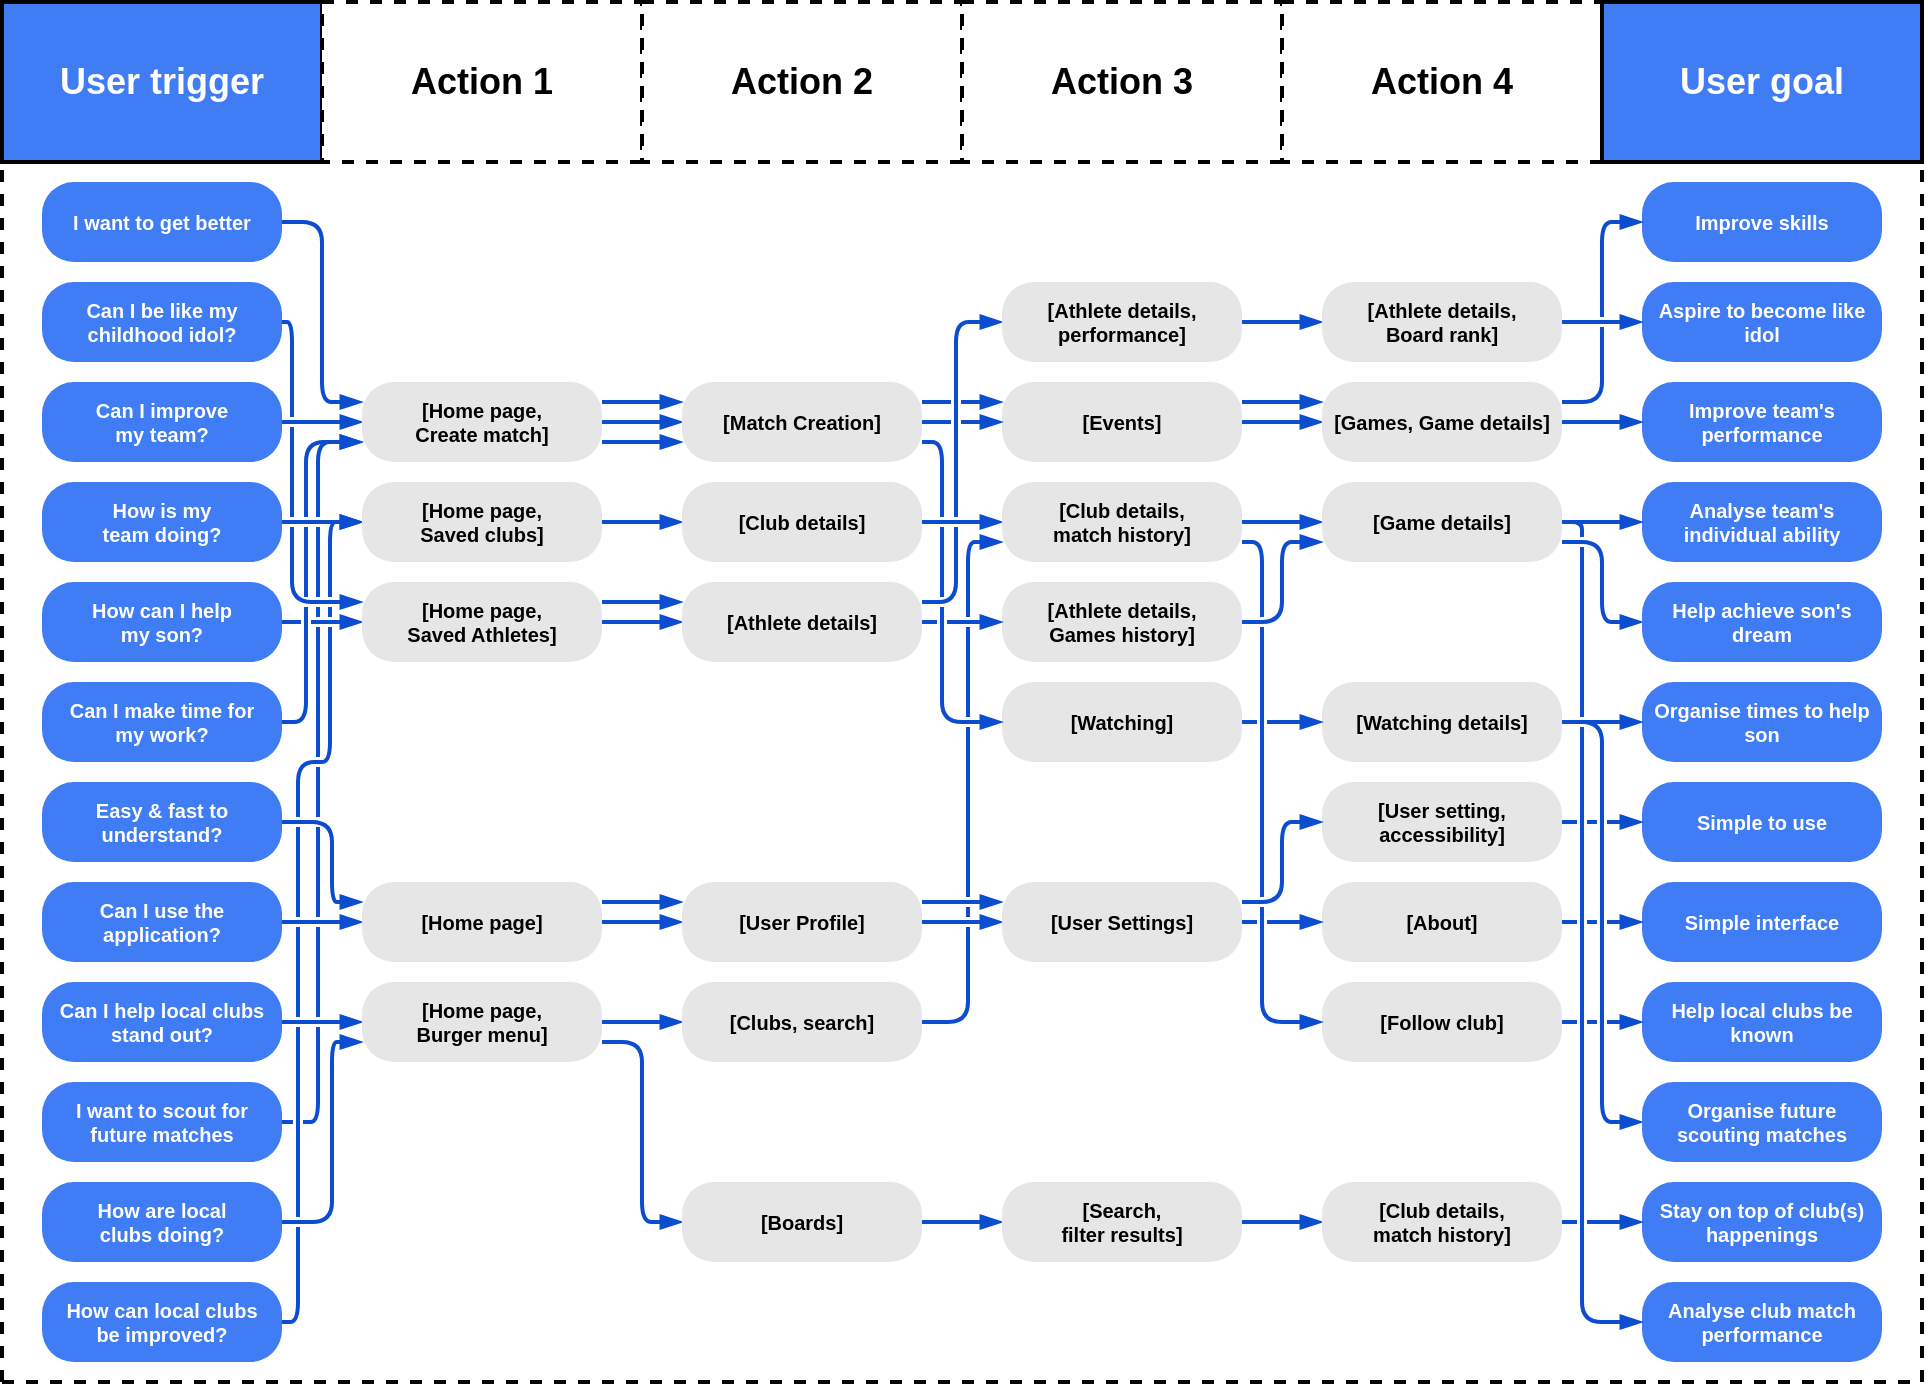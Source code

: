 <mxfile version="13.7.9" type="device"><diagram id="FSWvCceL88t1KjdlH5g7" name="Page-1"><mxGraphModel dx="-145" dy="592" grid="1" gridSize="10" guides="1" tooltips="1" connect="1" arrows="1" fold="1" page="1" pageScale="1" pageWidth="1169" pageHeight="827" background="#ffffff" math="0" shadow="0"><root><mxCell id="0"/><mxCell id="1" parent="0"/><mxCell id="msHpusAW8T_2BceTqzzK-5" style="edgeStyle=orthogonalEdgeStyle;orthogonalLoop=1;jettySize=auto;html=1;exitX=1;exitY=0.5;exitDx=0;exitDy=0;entryX=0;entryY=0.5;entryDx=0;entryDy=0;shadow=0;startFill=0;endArrow=blockThin;endFill=1;targetPerimeterSpacing=0;strokeWidth=2;fontSize=12;fontColor=#461055;jumpStyle=gap;jumpSize=3;strokeColor=#0C4DCF;" parent="1" source="msHpusAW8T_2BceTqzzK-116" target="msHpusAW8T_2BceTqzzK-144" edge="1"><mxGeometry relative="1" as="geometry"/></mxCell><mxCell id="msHpusAW8T_2BceTqzzK-6" style="edgeStyle=orthogonalEdgeStyle;orthogonalLoop=1;jettySize=auto;html=1;exitX=1;exitY=0.5;exitDx=0;exitDy=0;entryX=0;entryY=0.5;entryDx=0;entryDy=0;shadow=0;startFill=0;endArrow=blockThin;endFill=1;targetPerimeterSpacing=0;strokeWidth=2;fontSize=12;fontColor=#461055;jumpStyle=gap;jumpSize=3;strokeColor=#0C4DCF;" parent="1" source="msHpusAW8T_2BceTqzzK-111" target="msHpusAW8T_2BceTqzzK-154" edge="1"><mxGeometry relative="1" as="geometry"/></mxCell><mxCell id="msHpusAW8T_2BceTqzzK-7" style="edgeStyle=orthogonalEdgeStyle;orthogonalLoop=1;jettySize=auto;html=1;exitX=1;exitY=0.5;exitDx=0;exitDy=0;entryX=0;entryY=0.25;entryDx=0;entryDy=0;shadow=0;startFill=0;endArrow=blockThin;endFill=1;targetPerimeterSpacing=0;strokeWidth=2;fontSize=12;fontColor=#461055;jumpStyle=gap;jumpSize=3;strokeColor=#0C4DCF;" parent="1" source="msHpusAW8T_2BceTqzzK-134" target="msHpusAW8T_2BceTqzzK-180" edge="1"><mxGeometry relative="1" as="geometry"><Array as="points"><mxPoint x="1437" y="480"/><mxPoint x="1437" y="520"/></Array></mxGeometry></mxCell><mxCell id="msHpusAW8T_2BceTqzzK-8" style="edgeStyle=orthogonalEdgeStyle;orthogonalLoop=1;jettySize=auto;html=1;exitX=1;exitY=0.75;exitDx=0;exitDy=0;entryX=0;entryY=0.5;entryDx=0;entryDy=0;shadow=0;startFill=0;endArrow=blockThin;endFill=1;targetPerimeterSpacing=0;strokeWidth=2;fontSize=12;fontColor=#461055;jumpStyle=gap;jumpSize=3;strokeColor=#0C4DCF;" parent="1" source="msHpusAW8T_2BceTqzzK-150" target="msHpusAW8T_2BceTqzzK-121" edge="1"><mxGeometry relative="1" as="geometry"/></mxCell><mxCell id="msHpusAW8T_2BceTqzzK-9" style="edgeStyle=orthogonalEdgeStyle;orthogonalLoop=1;jettySize=auto;html=1;exitX=1;exitY=0.5;exitDx=0;exitDy=0;entryX=0;entryY=0.75;entryDx=0;entryDy=0;shadow=0;startFill=0;endArrow=blockThin;endFill=1;targetPerimeterSpacing=0;strokeWidth=2;fontSize=12;jumpStyle=gap;jumpSize=3;strokeColor=#0C4DCF;" parent="1" source="msHpusAW8T_2BceTqzzK-172" target="msHpusAW8T_2BceTqzzK-150" edge="1"><mxGeometry relative="1" as="geometry"/></mxCell><mxCell id="msHpusAW8T_2BceTqzzK-10" style="edgeStyle=orthogonalEdgeStyle;orthogonalLoop=1;jettySize=auto;html=1;exitX=1;exitY=0.5;exitDx=0;exitDy=0;entryX=0;entryY=0.5;entryDx=0;entryDy=0;shadow=0;startFill=0;endArrow=blockThin;endFill=1;targetPerimeterSpacing=0;strokeWidth=2;fontSize=12;jumpStyle=gap;jumpSize=3;strokeColor=#0C4DCF;" parent="1" source="msHpusAW8T_2BceTqzzK-145" target="msHpusAW8T_2BceTqzzK-147" edge="1"><mxGeometry relative="1" as="geometry"/></mxCell><mxCell id="msHpusAW8T_2BceTqzzK-11" style="edgeStyle=orthogonalEdgeStyle;orthogonalLoop=1;jettySize=auto;html=1;exitX=1;exitY=0.25;exitDx=0;exitDy=0;entryX=0;entryY=0.5;entryDx=0;entryDy=0;shadow=0;startFill=0;endArrow=blockThin;endFill=1;targetPerimeterSpacing=0;strokeWidth=2;fontSize=12;jumpStyle=gap;jumpSize=3;strokeColor=#0C4DCF;" parent="1" source="msHpusAW8T_2BceTqzzK-171" target="msHpusAW8T_2BceTqzzK-140" edge="1"><mxGeometry relative="1" as="geometry"><Array as="points"><mxPoint x="1749" y="370"/><mxPoint x="1749" y="230"/></Array></mxGeometry></mxCell><mxCell id="msHpusAW8T_2BceTqzzK-12" style="edgeStyle=orthogonalEdgeStyle;orthogonalLoop=1;jettySize=auto;html=1;exitX=1;exitY=0.5;exitDx=0;exitDy=0;entryX=0;entryY=0.5;entryDx=0;entryDy=0;shadow=0;startFill=0;endArrow=blockThin;endFill=1;targetPerimeterSpacing=0;strokeWidth=2;fontSize=12;fontColor=#461055;jumpStyle=none;strokeColor=#0C4DCF;" parent="1" source="msHpusAW8T_2BceTqzzK-175" target="msHpusAW8T_2BceTqzzK-133" edge="1"><mxGeometry relative="1" as="geometry"/></mxCell><mxCell id="msHpusAW8T_2BceTqzzK-101" value="User trigger" style="rounded=0;whiteSpace=wrap;html=1;shadow=0;glass=0;comic=0;labelBackgroundColor=none;strokeWidth=2;fontSize=18;align=center;verticalAlign=middle;fontStyle=1;fillColor=#407DF4;fontColor=#FFFFFF;" parent="1" vertex="1"><mxGeometry x="1272" y="70" width="160" height="80" as="geometry"/></mxCell><mxCell id="msHpusAW8T_2BceTqzzK-102" value="Action 1" style="rounded=0;whiteSpace=wrap;html=1;shadow=0;glass=0;comic=0;labelBackgroundColor=none;strokeWidth=2;fontSize=18;align=center;verticalAlign=middle;fontStyle=1;dashed=1;fillColor=#FFFFFF;" parent="1" vertex="1"><mxGeometry x="1432" y="70" width="160" height="80" as="geometry"/></mxCell><mxCell id="msHpusAW8T_2BceTqzzK-103" value="Action 2" style="rounded=0;whiteSpace=wrap;html=1;shadow=0;glass=0;comic=0;labelBackgroundColor=none;strokeWidth=2;fontSize=18;align=center;verticalAlign=middle;fontStyle=1;dashed=1;fillColor=#FFFFFF;" parent="1" vertex="1"><mxGeometry x="1592" y="70" width="160" height="80" as="geometry"/></mxCell><mxCell id="msHpusAW8T_2BceTqzzK-104" value="Action 3" style="rounded=0;whiteSpace=wrap;html=1;shadow=0;glass=0;comic=0;labelBackgroundColor=none;strokeWidth=2;fontSize=18;align=center;verticalAlign=middle;fontStyle=1;dashed=1;fillColor=#FFFFFF;" parent="1" vertex="1"><mxGeometry x="1752" y="70" width="160" height="80" as="geometry"/></mxCell><mxCell id="msHpusAW8T_2BceTqzzK-105" value="Action 4" style="rounded=0;whiteSpace=wrap;html=1;shadow=0;glass=0;comic=0;labelBackgroundColor=none;strokeWidth=2;fontSize=18;align=center;verticalAlign=middle;fontStyle=1;dashed=1;fillColor=#FFFFFF;" parent="1" vertex="1"><mxGeometry x="1912" y="70" width="160" height="80" as="geometry"/></mxCell><mxCell id="msHpusAW8T_2BceTqzzK-106" value="User goal" style="rounded=0;whiteSpace=wrap;html=1;shadow=0;glass=0;comic=0;labelBackgroundColor=none;strokeWidth=2;fontSize=18;align=center;verticalAlign=middle;fontStyle=1;fillColor=#407DF4;fontColor=#FFFFFF;" parent="1" vertex="1"><mxGeometry x="2072" y="70" width="160" height="80" as="geometry"/></mxCell><mxCell id="msHpusAW8T_2BceTqzzK-107" style="edgeStyle=orthogonalEdgeStyle;rounded=1;orthogonalLoop=1;jettySize=auto;html=1;exitX=1;exitY=0.5;exitDx=0;exitDy=0;entryX=0;entryY=0.25;entryDx=0;entryDy=0;fontSize=12;shadow=0;fontColor=#461055;strokeWidth=2;endFill=1;endArrow=blockThin;targetPerimeterSpacing=0;startFill=0;jumpStyle=gap;jumpSize=3;strokeColor=#0C4DCF;" parent="1" source="msHpusAW8T_2BceTqzzK-108" target="msHpusAW8T_2BceTqzzK-154" edge="1"><mxGeometry relative="1" as="geometry"/></mxCell><mxCell id="msHpusAW8T_2BceTqzzK-108" value="I want to get better" style="rounded=1;whiteSpace=wrap;html=1;strokeColor=none;glass=0;comic=0;shadow=0;fontFamily=Helvetica;fontStyle=1;arcSize=40;fontSize=10;fillColor=#407DF4;fontColor=#FFFFFF;" parent="1" vertex="1"><mxGeometry x="1292" y="160" width="120" height="40" as="geometry"/></mxCell><mxCell id="msHpusAW8T_2BceTqzzK-109" style="edgeStyle=orthogonalEdgeStyle;rounded=1;orthogonalLoop=1;jettySize=auto;html=1;exitX=1;exitY=0.5;exitDx=0;exitDy=0;entryX=0;entryY=0.25;entryDx=0;entryDy=0;endArrow=blockThin;endFill=1;fontSize=12;shadow=0;fontColor=#461055;strokeWidth=2;targetPerimeterSpacing=0;startFill=0;jumpStyle=gap;jumpSize=3;strokeColor=#0C4DCF;" parent="1" source="msHpusAW8T_2BceTqzzK-110" target="msHpusAW8T_2BceTqzzK-157" edge="1"><mxGeometry relative="1" as="geometry"><Array as="points"><mxPoint x="1417" y="230"/><mxPoint x="1417" y="370"/></Array></mxGeometry></mxCell><mxCell id="msHpusAW8T_2BceTqzzK-110" value="Can I be like my childhood idol?" style="rounded=1;whiteSpace=wrap;html=1;strokeColor=none;glass=0;comic=0;shadow=0;fontFamily=Helvetica;fontStyle=1;arcSize=40;fontSize=10;fillColor=#407DF4;fontColor=#FFFFFF;" parent="1" vertex="1"><mxGeometry x="1292" y="210" width="120" height="40" as="geometry"/></mxCell><mxCell id="msHpusAW8T_2BceTqzzK-111" value="Can I improve&lt;br&gt;my team?" style="rounded=1;whiteSpace=wrap;html=1;strokeColor=none;glass=0;comic=0;shadow=0;fontFamily=Helvetica;fontStyle=1;arcSize=40;fontSize=10;fillColor=#407DF4;fontColor=#FFFFFF;" parent="1" vertex="1"><mxGeometry x="1292" y="260" width="120" height="40" as="geometry"/></mxCell><mxCell id="msHpusAW8T_2BceTqzzK-112" style="edgeStyle=orthogonalEdgeStyle;orthogonalLoop=1;jettySize=auto;html=1;exitX=1;exitY=0.5;exitDx=0;exitDy=0;entryX=0;entryY=0.75;entryDx=0;entryDy=0;shadow=0;startFill=0;endArrow=blockThin;endFill=1;targetPerimeterSpacing=0;strokeWidth=2;fontSize=12;fontColor=#461055;jumpStyle=gap;jumpSize=3;strokeColor=#0C4DCF;" parent="1" source="msHpusAW8T_2BceTqzzK-113" target="msHpusAW8T_2BceTqzzK-154" edge="1"><mxGeometry relative="1" as="geometry"><Array as="points"><mxPoint x="1424" y="430"/><mxPoint x="1424" y="290"/></Array></mxGeometry></mxCell><mxCell id="msHpusAW8T_2BceTqzzK-113" value="Can I make time for&lt;br&gt;my work?" style="rounded=1;whiteSpace=wrap;html=1;strokeColor=none;glass=0;comic=0;shadow=0;fontFamily=Helvetica;fontStyle=1;arcSize=40;spacingLeft=4;spacingRight=4;fontSize=10;fillColor=#407DF4;fontColor=#FFFFFF;" parent="1" vertex="1"><mxGeometry x="1292" y="410" width="120" height="40" as="geometry"/></mxCell><mxCell id="msHpusAW8T_2BceTqzzK-114" style="edgeStyle=orthogonalEdgeStyle;orthogonalLoop=1;jettySize=auto;html=1;exitX=1;exitY=0.5;exitDx=0;exitDy=0;entryX=0;entryY=0.5;entryDx=0;entryDy=0;shadow=0;startFill=0;endArrow=blockThin;endFill=1;targetPerimeterSpacing=0;strokeWidth=2;fontSize=12;fontColor=#461055;jumpStyle=gap;jumpSize=3;strokeColor=#0C4DCF;" parent="1" source="msHpusAW8T_2BceTqzzK-115" target="msHpusAW8T_2BceTqzzK-157" edge="1"><mxGeometry relative="1" as="geometry"/></mxCell><mxCell id="msHpusAW8T_2BceTqzzK-115" value="How can I help&lt;br&gt;my son?" style="rounded=1;whiteSpace=wrap;html=1;strokeColor=none;glass=0;comic=0;shadow=0;fontFamily=Helvetica;fontStyle=1;arcSize=40;fontSize=10;fillColor=#407DF4;fontColor=#FFFFFF;" parent="1" vertex="1"><mxGeometry x="1292" y="360" width="120" height="40" as="geometry"/></mxCell><mxCell id="msHpusAW8T_2BceTqzzK-116" value="How is my&lt;br&gt;team doing?" style="rounded=1;whiteSpace=wrap;html=1;strokeColor=none;glass=0;comic=0;shadow=0;fontFamily=Helvetica;fontStyle=1;arcSize=40;fontSize=10;fillColor=#407DF4;fontColor=#FFFFFF;" parent="1" vertex="1"><mxGeometry x="1292" y="310" width="120" height="40" as="geometry"/></mxCell><mxCell id="msHpusAW8T_2BceTqzzK-117" value="Improve skills" style="rounded=1;whiteSpace=wrap;html=1;strokeColor=none;glass=0;comic=0;shadow=0;fontFamily=Helvetica;fontStyle=1;arcSize=40;fontSize=10;fillColor=#407DF4;fontColor=#FFFFFF;" parent="1" vertex="1"><mxGeometry x="2092" y="160" width="120" height="40" as="geometry"/></mxCell><mxCell id="msHpusAW8T_2BceTqzzK-118" value="Aspire to become like idol" style="rounded=1;whiteSpace=wrap;html=1;strokeColor=none;glass=0;comic=0;shadow=0;fontFamily=Helvetica;fontStyle=1;arcSize=40;fontSize=10;fillColor=#407DF4;fontColor=#FFFFFF;" parent="1" vertex="1"><mxGeometry x="2092" y="210" width="120" height="40" as="geometry"/></mxCell><mxCell id="msHpusAW8T_2BceTqzzK-119" value="Improve team's performance" style="rounded=1;whiteSpace=wrap;html=1;strokeColor=none;glass=0;comic=0;shadow=0;fontFamily=Helvetica;fontStyle=1;arcSize=40;fontSize=10;fillColor=#407DF4;fontColor=#FFFFFF;" parent="1" vertex="1"><mxGeometry x="2092" y="260" width="120" height="40" as="geometry"/></mxCell><mxCell id="msHpusAW8T_2BceTqzzK-120" value="Analyse team's individual ability" style="rounded=1;whiteSpace=wrap;html=1;strokeColor=none;glass=0;comic=0;shadow=0;fontFamily=Helvetica;fontStyle=1;arcSize=40;fontSize=10;fillColor=#407DF4;fontColor=#FFFFFF;" parent="1" vertex="1"><mxGeometry x="2092" y="310" width="120" height="40" as="geometry"/></mxCell><mxCell id="msHpusAW8T_2BceTqzzK-121" value="Help achieve son's dream" style="rounded=1;whiteSpace=wrap;html=1;strokeColor=none;glass=0;comic=0;shadow=0;fontFamily=Helvetica;fontStyle=1;arcSize=40;spacingLeft=7;spacingRight=7;fontSize=10;fillColor=#407DF4;fontColor=#FFFFFF;" parent="1" vertex="1"><mxGeometry x="2092" y="360" width="120" height="40" as="geometry"/></mxCell><mxCell id="msHpusAW8T_2BceTqzzK-122" value="Organise times to help son" style="rounded=1;whiteSpace=wrap;html=1;strokeColor=none;glass=0;comic=0;shadow=0;fontFamily=Helvetica;fontStyle=1;arcSize=40;fontSize=10;fillColor=#407DF4;fontColor=#FFFFFF;" parent="1" vertex="1"><mxGeometry x="2092" y="410" width="120" height="40" as="geometry"/></mxCell><mxCell id="msHpusAW8T_2BceTqzzK-123" style="edgeStyle=orthogonalEdgeStyle;orthogonalLoop=1;jettySize=auto;html=1;exitX=1;exitY=0.5;exitDx=0;exitDy=0;entryX=0;entryY=0.5;entryDx=0;entryDy=0;shadow=0;startFill=0;endArrow=blockThin;endFill=1;targetPerimeterSpacing=0;strokeWidth=2;fontSize=12;fontColor=#461055;jumpStyle=gap;jumpSize=3;strokeColor=#0C4DCF;" parent="1" source="msHpusAW8T_2BceTqzzK-124" target="msHpusAW8T_2BceTqzzK-189" edge="1"><mxGeometry relative="1" as="geometry"/></mxCell><mxCell id="msHpusAW8T_2BceTqzzK-124" value="Can I help local clubs stand out?" style="rounded=1;whiteSpace=wrap;html=1;strokeColor=none;glass=0;comic=0;shadow=0;fontFamily=Helvetica;fontStyle=1;arcSize=40;spacingLeft=4;spacingRight=4;fontSize=10;fillColor=#407DF4;fontColor=#FFFFFF;" parent="1" vertex="1"><mxGeometry x="1292" y="560" width="120" height="40" as="geometry"/></mxCell><mxCell id="msHpusAW8T_2BceTqzzK-125" style="edgeStyle=orthogonalEdgeStyle;orthogonalLoop=1;jettySize=auto;html=1;exitX=1;exitY=0.5;exitDx=0;exitDy=0;entryX=0;entryY=0.5;entryDx=0;entryDy=0;shadow=0;startFill=0;endArrow=blockThin;endFill=1;targetPerimeterSpacing=0;strokeWidth=2;fontSize=12;fontColor=#461055;jumpStyle=gap;jumpSize=3;strokeColor=#0C4DCF;" parent="1" source="msHpusAW8T_2BceTqzzK-126" target="msHpusAW8T_2BceTqzzK-180" edge="1"><mxGeometry relative="1" as="geometry"/></mxCell><mxCell id="msHpusAW8T_2BceTqzzK-126" value="Can I use the application?" style="rounded=1;whiteSpace=wrap;html=1;strokeColor=none;glass=0;comic=0;shadow=0;fontFamily=Helvetica;fontStyle=1;arcSize=40;fontSize=10;fillColor=#407DF4;fontColor=#FFFFFF;" parent="1" vertex="1"><mxGeometry x="1292" y="510" width="120" height="40" as="geometry"/></mxCell><mxCell id="msHpusAW8T_2BceTqzzK-127" value="Help local clubs be known" style="rounded=1;whiteSpace=wrap;html=1;strokeColor=none;glass=0;comic=0;shadow=0;fontFamily=Helvetica;fontStyle=1;arcSize=40;spacingLeft=6;spacingRight=6;fontSize=10;fillColor=#407DF4;fontColor=#FFFFFF;" parent="1" vertex="1"><mxGeometry x="2092" y="560" width="120" height="40" as="geometry"/></mxCell><mxCell id="msHpusAW8T_2BceTqzzK-128" value="Simple interface" style="rounded=1;whiteSpace=wrap;html=1;strokeColor=none;glass=0;comic=0;shadow=0;fontFamily=Helvetica;fontStyle=1;arcSize=40;fontSize=10;fillColor=#407DF4;fontColor=#FFFFFF;" parent="1" vertex="1"><mxGeometry x="2092" y="510" width="120" height="40" as="geometry"/></mxCell><mxCell id="msHpusAW8T_2BceTqzzK-129" style="edgeStyle=orthogonalEdgeStyle;orthogonalLoop=1;jettySize=auto;html=1;exitX=1;exitY=0.5;exitDx=0;exitDy=0;entryX=0;entryY=0.75;entryDx=0;entryDy=0;shadow=0;startFill=0;endArrow=blockThin;endFill=1;targetPerimeterSpacing=0;strokeWidth=2;fontSize=12;fontColor=#461055;jumpStyle=gap;jumpSize=3;strokeColor=#0C4DCF;" parent="1" source="msHpusAW8T_2BceTqzzK-130" target="msHpusAW8T_2BceTqzzK-189" edge="1"><mxGeometry relative="1" as="geometry"><Array as="points"><mxPoint x="1437" y="680"/><mxPoint x="1437" y="590"/></Array></mxGeometry></mxCell><mxCell id="msHpusAW8T_2BceTqzzK-130" value="How are local&lt;br&gt;clubs doing?" style="rounded=1;whiteSpace=wrap;html=1;strokeColor=none;glass=0;comic=0;shadow=0;fontFamily=Helvetica;fontStyle=1;arcSize=40;spacingLeft=4;spacingRight=4;fontSize=10;fillColor=#407DF4;fontColor=#FFFFFF;" parent="1" vertex="1"><mxGeometry x="1292" y="660" width="120" height="40" as="geometry"/></mxCell><mxCell id="msHpusAW8T_2BceTqzzK-131" value="I want to scout for&lt;br&gt;future matches" style="rounded=1;whiteSpace=wrap;html=1;strokeColor=none;glass=0;comic=0;shadow=0;fontFamily=Helvetica;fontStyle=1;arcSize=40;fontSize=10;fillColor=#407DF4;fontColor=#FFFFFF;" parent="1" vertex="1"><mxGeometry x="1292" y="610" width="120" height="40" as="geometry"/></mxCell><mxCell id="msHpusAW8T_2BceTqzzK-132" value="Stay on top of club(s) happenings" style="rounded=1;whiteSpace=wrap;html=1;strokeColor=none;glass=0;comic=0;shadow=0;fontFamily=Helvetica;fontStyle=1;arcSize=40;fontSize=10;fillColor=#407DF4;fontColor=#FFFFFF;" parent="1" vertex="1"><mxGeometry x="2092" y="660" width="120" height="40" as="geometry"/></mxCell><mxCell id="msHpusAW8T_2BceTqzzK-133" value="Organise future scouting matches" style="rounded=1;whiteSpace=wrap;html=1;strokeColor=none;glass=0;comic=0;shadow=0;fontFamily=Helvetica;fontStyle=1;arcSize=40;fontSize=10;fillColor=#407DF4;fontColor=#FFFFFF;" parent="1" vertex="1"><mxGeometry x="2092" y="610" width="120" height="40" as="geometry"/></mxCell><mxCell id="msHpusAW8T_2BceTqzzK-134" value="Easy &amp;amp; fast to understand?" style="rounded=1;whiteSpace=wrap;html=1;strokeColor=none;glass=0;comic=0;shadow=0;fontFamily=Helvetica;fontStyle=1;arcSize=40;fontSize=10;fillColor=#407DF4;fontColor=#FFFFFF;" parent="1" vertex="1"><mxGeometry x="1292" y="460" width="120" height="40" as="geometry"/></mxCell><mxCell id="msHpusAW8T_2BceTqzzK-135" style="edgeStyle=orthogonalEdgeStyle;orthogonalLoop=1;jettySize=auto;html=1;exitX=1;exitY=0.5;exitDx=0;exitDy=0;shadow=0;startFill=0;endArrow=blockThin;endFill=1;targetPerimeterSpacing=0;strokeWidth=2;fontSize=12;fontColor=#461055;entryX=0;entryY=0.5;entryDx=0;entryDy=0;jumpStyle=gap;jumpSize=3;arcSize=20;strokeColor=#0C4DCF;" parent="1" source="msHpusAW8T_2BceTqzzK-136" target="msHpusAW8T_2BceTqzzK-144" edge="1"><mxGeometry relative="1" as="geometry"><mxPoint x="1442" y="430" as="targetPoint"/><Array as="points"><mxPoint x="1420" y="730"/><mxPoint x="1420" y="450"/><mxPoint x="1436" y="450"/><mxPoint x="1436" y="330"/></Array></mxGeometry></mxCell><mxCell id="msHpusAW8T_2BceTqzzK-136" value="How can local clubs&lt;br&gt;be improved?" style="rounded=1;whiteSpace=wrap;html=1;strokeColor=none;glass=0;comic=0;shadow=0;fontFamily=Helvetica;fontStyle=1;arcSize=40;spacingLeft=2;spacingRight=2;fontSize=10;fillColor=#407DF4;fontColor=#FFFFFF;" parent="1" vertex="1"><mxGeometry x="1292" y="710" width="120" height="40" as="geometry"/></mxCell><mxCell id="msHpusAW8T_2BceTqzzK-137" value="Simple to use" style="rounded=1;whiteSpace=wrap;html=1;strokeColor=none;glass=0;comic=0;shadow=0;fontFamily=Helvetica;fontStyle=1;arcSize=40;fontSize=10;fillColor=#407DF4;fontColor=#FFFFFF;" parent="1" vertex="1"><mxGeometry x="2092" y="460" width="120" height="40" as="geometry"/></mxCell><mxCell id="msHpusAW8T_2BceTqzzK-138" value="Analyse club match performance" style="rounded=1;whiteSpace=wrap;html=1;strokeColor=none;glass=0;comic=0;shadow=0;fontFamily=Helvetica;fontStyle=1;arcSize=40;fontSize=10;fillColor=#407DF4;fontColor=#FFFFFF;" parent="1" vertex="1"><mxGeometry x="2092" y="710" width="120" height="40" as="geometry"/></mxCell><mxCell id="msHpusAW8T_2BceTqzzK-139" style="edgeStyle=orthogonalEdgeStyle;orthogonalLoop=1;jettySize=auto;html=1;exitX=1;exitY=0.5;exitDx=0;exitDy=0;entryX=0;entryY=0.5;entryDx=0;entryDy=0;shadow=0;startFill=0;endArrow=blockThin;endFill=1;targetPerimeterSpacing=0;strokeWidth=2;fontSize=12;strokeColor=#0C4DCF;" parent="1" source="msHpusAW8T_2BceTqzzK-140" target="msHpusAW8T_2BceTqzzK-142" edge="1"><mxGeometry relative="1" as="geometry"/></mxCell><mxCell id="msHpusAW8T_2BceTqzzK-140" value="[Athlete details, performance]" style="rounded=1;whiteSpace=wrap;html=1;strokeColor=none;fillColor=#E6E6E6;glass=0;comic=0;shadow=0;fontFamily=Helvetica;fontStyle=1;arcSize=40;fontSize=10;" parent="1" vertex="1"><mxGeometry x="1772" y="210" width="120" height="40" as="geometry"/></mxCell><mxCell id="msHpusAW8T_2BceTqzzK-141" style="edgeStyle=orthogonalEdgeStyle;orthogonalLoop=1;jettySize=auto;html=1;exitX=1;exitY=0.5;exitDx=0;exitDy=0;entryX=0;entryY=0.5;entryDx=0;entryDy=0;shadow=0;startFill=0;endArrow=blockThin;endFill=1;targetPerimeterSpacing=0;strokeWidth=2;fontSize=12;fontColor=#461055;strokeColor=#0C4DCF;" parent="1" source="msHpusAW8T_2BceTqzzK-142" target="msHpusAW8T_2BceTqzzK-118" edge="1"><mxGeometry relative="1" as="geometry"/></mxCell><mxCell id="msHpusAW8T_2BceTqzzK-142" value="[Athlete details,&lt;br&gt;Board rank]" style="rounded=1;whiteSpace=wrap;html=1;strokeColor=none;fillColor=#E6E6E6;glass=0;comic=0;shadow=0;fontFamily=Helvetica;fontStyle=1;arcSize=40;fontSize=10;" parent="1" vertex="1"><mxGeometry x="1932" y="210" width="120" height="40" as="geometry"/></mxCell><mxCell id="msHpusAW8T_2BceTqzzK-143" style="edgeStyle=orthogonalEdgeStyle;orthogonalLoop=1;jettySize=auto;html=1;exitX=1;exitY=0.5;exitDx=0;exitDy=0;entryX=0;entryY=0.5;entryDx=0;entryDy=0;shadow=0;startFill=0;endArrow=blockThin;endFill=1;targetPerimeterSpacing=0;strokeWidth=2;fontSize=12;strokeColor=#0C4DCF;" parent="1" source="msHpusAW8T_2BceTqzzK-144" target="msHpusAW8T_2BceTqzzK-145" edge="1"><mxGeometry relative="1" as="geometry"/></mxCell><mxCell id="msHpusAW8T_2BceTqzzK-144" value="[Home page,&lt;br&gt;Saved clubs]" style="rounded=1;whiteSpace=wrap;html=1;strokeColor=none;fillColor=#E6E6E6;glass=0;comic=0;shadow=0;fontFamily=Helvetica;fontStyle=1;arcSize=40;fontSize=10;" parent="1" vertex="1"><mxGeometry x="1452" y="310" width="120" height="40" as="geometry"/></mxCell><mxCell id="msHpusAW8T_2BceTqzzK-145" value="[Club details]" style="rounded=1;whiteSpace=wrap;html=1;strokeColor=none;fillColor=#E6E6E6;glass=0;comic=0;shadow=0;fontFamily=Helvetica;fontStyle=1;arcSize=40;fontSize=10;" parent="1" vertex="1"><mxGeometry x="1612" y="310" width="120" height="40" as="geometry"/></mxCell><mxCell id="msHpusAW8T_2BceTqzzK-146" style="edgeStyle=orthogonalEdgeStyle;orthogonalLoop=1;jettySize=auto;html=1;exitX=1;exitY=0.5;exitDx=0;exitDy=0;entryX=0;entryY=0.5;entryDx=0;entryDy=0;shadow=0;startFill=0;endArrow=blockThin;endFill=1;targetPerimeterSpacing=0;strokeWidth=2;fontSize=12;strokeColor=#0C4DCF;" parent="1" source="msHpusAW8T_2BceTqzzK-147" target="msHpusAW8T_2BceTqzzK-150" edge="1"><mxGeometry relative="1" as="geometry"/></mxCell><mxCell id="msHpusAW8T_2BceTqzzK-147" value="[Club details,&lt;br&gt;match history]" style="rounded=1;whiteSpace=wrap;html=1;strokeColor=none;fillColor=#E6E6E6;glass=0;comic=0;shadow=0;fontFamily=Helvetica;fontStyle=1;arcSize=40;fontSize=10;" parent="1" vertex="1"><mxGeometry x="1772" y="310" width="120" height="40" as="geometry"/></mxCell><mxCell id="msHpusAW8T_2BceTqzzK-148" style="edgeStyle=orthogonalEdgeStyle;orthogonalLoop=1;jettySize=auto;html=1;exitX=1;exitY=0.5;exitDx=0;exitDy=0;entryX=0;entryY=0.5;entryDx=0;entryDy=0;shadow=0;startFill=0;endArrow=blockThin;endFill=1;targetPerimeterSpacing=0;strokeWidth=2;fontSize=12;fontColor=#461055;strokeColor=#0C4DCF;" parent="1" source="msHpusAW8T_2BceTqzzK-150" target="msHpusAW8T_2BceTqzzK-120" edge="1"><mxGeometry relative="1" as="geometry"/></mxCell><mxCell id="msHpusAW8T_2BceTqzzK-149" style="edgeStyle=orthogonalEdgeStyle;orthogonalLoop=1;jettySize=auto;html=1;exitX=1;exitY=0.5;exitDx=0;exitDy=0;entryX=0;entryY=0.5;entryDx=0;entryDy=0;shadow=0;startFill=0;endArrow=blockThin;endFill=1;targetPerimeterSpacing=0;strokeWidth=2;fontSize=12;fontColor=#461055;jumpStyle=gap;jumpSize=3;strokeColor=#0C4DCF;" parent="1" source="msHpusAW8T_2BceTqzzK-150" target="msHpusAW8T_2BceTqzzK-138" edge="1"><mxGeometry relative="1" as="geometry"><Array as="points"><mxPoint x="2062" y="330"/><mxPoint x="2062" y="730"/></Array></mxGeometry></mxCell><mxCell id="msHpusAW8T_2BceTqzzK-150" value="[Game details]" style="rounded=1;whiteSpace=wrap;html=1;strokeColor=none;fillColor=#E6E6E6;glass=0;comic=0;shadow=0;fontFamily=Helvetica;fontStyle=1;arcSize=40;fontSize=10;" parent="1" vertex="1"><mxGeometry x="1932" y="310" width="120" height="40" as="geometry"/></mxCell><mxCell id="msHpusAW8T_2BceTqzzK-151" style="edgeStyle=orthogonalEdgeStyle;orthogonalLoop=1;jettySize=auto;html=1;exitX=1;exitY=0.25;exitDx=0;exitDy=0;entryX=0;entryY=0.25;entryDx=0;entryDy=0;shadow=0;startFill=0;endArrow=blockThin;endFill=1;targetPerimeterSpacing=0;strokeWidth=2;fontSize=12;strokeColor=#0C4DCF;" parent="1" source="msHpusAW8T_2BceTqzzK-154" target="msHpusAW8T_2BceTqzzK-164" edge="1"><mxGeometry relative="1" as="geometry"/></mxCell><mxCell id="msHpusAW8T_2BceTqzzK-152" style="edgeStyle=orthogonalEdgeStyle;orthogonalLoop=1;jettySize=auto;html=1;exitX=1;exitY=0.5;exitDx=0;exitDy=0;entryX=0;entryY=0.5;entryDx=0;entryDy=0;shadow=0;startFill=0;endArrow=blockThin;endFill=1;targetPerimeterSpacing=0;strokeWidth=2;fontSize=12;strokeColor=#0C4DCF;" parent="1" source="msHpusAW8T_2BceTqzzK-154" target="msHpusAW8T_2BceTqzzK-164" edge="1"><mxGeometry relative="1" as="geometry"/></mxCell><mxCell id="msHpusAW8T_2BceTqzzK-153" style="edgeStyle=orthogonalEdgeStyle;orthogonalLoop=1;jettySize=auto;html=1;exitX=1;exitY=0.75;exitDx=0;exitDy=0;entryX=0;entryY=0.75;entryDx=0;entryDy=0;shadow=0;startFill=0;endArrow=blockThin;endFill=1;targetPerimeterSpacing=0;strokeWidth=2;fontSize=12;strokeColor=#0C4DCF;" parent="1" source="msHpusAW8T_2BceTqzzK-154" target="msHpusAW8T_2BceTqzzK-164" edge="1"><mxGeometry relative="1" as="geometry"/></mxCell><mxCell id="msHpusAW8T_2BceTqzzK-154" value="[Home page,&lt;br&gt;Create match]" style="rounded=1;whiteSpace=wrap;html=1;strokeColor=none;fillColor=#E6E6E6;glass=0;comic=0;shadow=0;fontFamily=Helvetica;fontStyle=1;arcSize=40;fontSize=10;" parent="1" vertex="1"><mxGeometry x="1452" y="260" width="120" height="40" as="geometry"/></mxCell><mxCell id="msHpusAW8T_2BceTqzzK-155" style="edgeStyle=elbowEdgeStyle;orthogonalLoop=1;jettySize=auto;html=1;exitX=1;exitY=0.25;exitDx=0;exitDy=0;entryX=0;entryY=0.25;entryDx=0;entryDy=0;shadow=0;startArrow=none;startFill=0;sourcePerimeterSpacing=0;endArrow=blockThin;endFill=1;targetPerimeterSpacing=2;strokeWidth=2;fontSize=12;strokeColor=#0C4DCF;" parent="1" source="msHpusAW8T_2BceTqzzK-157" target="msHpusAW8T_2BceTqzzK-171" edge="1"><mxGeometry relative="1" as="geometry"/></mxCell><mxCell id="msHpusAW8T_2BceTqzzK-156" style="edgeStyle=orthogonalEdgeStyle;orthogonalLoop=1;jettySize=auto;html=1;exitX=1;exitY=0.5;exitDx=0;exitDy=0;entryX=0;entryY=0.5;entryDx=0;entryDy=0;shadow=0;startFill=0;endArrow=blockThin;endFill=1;targetPerimeterSpacing=0;strokeWidth=2;fontSize=12;strokeColor=#0C4DCF;" parent="1" source="msHpusAW8T_2BceTqzzK-157" target="msHpusAW8T_2BceTqzzK-171" edge="1"><mxGeometry relative="1" as="geometry"/></mxCell><mxCell id="msHpusAW8T_2BceTqzzK-157" value="[Home page,&lt;br&gt;Saved Athletes]" style="rounded=1;whiteSpace=wrap;html=1;strokeColor=none;fillColor=#E6E6E6;glass=0;comic=0;shadow=0;fontFamily=Helvetica;fontStyle=1;arcSize=40;fontSize=10;" parent="1" vertex="1"><mxGeometry x="1452" y="360" width="120" height="40" as="geometry"/></mxCell><mxCell id="msHpusAW8T_2BceTqzzK-158" value="" style="endArrow=none;html=1;shadow=0;strokeWidth=2;fontSize=18;fontColor=#808080;entryX=1;entryY=1;entryDx=0;entryDy=0;dashed=1;" parent="1" edge="1"><mxGeometry width="50" height="50" relative="1" as="geometry"><mxPoint x="1272" y="760" as="sourcePoint"/><mxPoint x="1272" y="150" as="targetPoint"/></mxGeometry></mxCell><mxCell id="msHpusAW8T_2BceTqzzK-159" value="" style="endArrow=none;html=1;shadow=0;strokeWidth=2;fontSize=18;fontColor=#808080;entryX=1;entryY=1;entryDx=0;entryDy=0;dashed=1;" parent="1" edge="1"><mxGeometry width="50" height="50" relative="1" as="geometry"><mxPoint x="2232" y="760" as="sourcePoint"/><mxPoint x="2232" y="150" as="targetPoint"/></mxGeometry></mxCell><mxCell id="msHpusAW8T_2BceTqzzK-163" value="" style="endArrow=none;html=1;shadow=0;strokeWidth=2;fontSize=18;fontColor=#808080;dashed=1;" parent="1" edge="1"><mxGeometry width="50" height="50" relative="1" as="geometry"><mxPoint x="1272" y="760" as="sourcePoint"/><mxPoint x="2232" y="760" as="targetPoint"/></mxGeometry></mxCell><mxCell id="msHpusAW8T_2BceTqzzK-164" value="[Match Creation]" style="rounded=1;whiteSpace=wrap;html=1;strokeColor=none;fillColor=#E6E6E6;glass=0;comic=0;shadow=0;fontFamily=Helvetica;fontStyle=1;arcSize=40;fontSize=10;" parent="1" vertex="1"><mxGeometry x="1612" y="260" width="120" height="40" as="geometry"/></mxCell><mxCell id="msHpusAW8T_2BceTqzzK-165" style="edgeStyle=orthogonalEdgeStyle;orthogonalLoop=1;jettySize=auto;html=1;exitX=1;exitY=0.25;exitDx=0;exitDy=0;entryX=0;entryY=0.25;entryDx=0;entryDy=0;shadow=0;startFill=0;endArrow=blockThin;endFill=1;targetPerimeterSpacing=0;strokeWidth=2;fontSize=12;strokeColor=#0C4DCF;" parent="1" source="msHpusAW8T_2BceTqzzK-167" target="msHpusAW8T_2BceTqzzK-170" edge="1"><mxGeometry relative="1" as="geometry"/></mxCell><mxCell id="msHpusAW8T_2BceTqzzK-166" style="edgeStyle=orthogonalEdgeStyle;orthogonalLoop=1;jettySize=auto;html=1;exitX=1;exitY=0.5;exitDx=0;exitDy=0;entryX=0;entryY=0.5;entryDx=0;entryDy=0;shadow=0;startFill=0;endArrow=blockThin;endFill=1;targetPerimeterSpacing=0;strokeWidth=2;fontSize=12;strokeColor=#0C4DCF;" parent="1" source="msHpusAW8T_2BceTqzzK-167" target="msHpusAW8T_2BceTqzzK-170" edge="1"><mxGeometry relative="1" as="geometry"/></mxCell><mxCell id="msHpusAW8T_2BceTqzzK-167" value="[Events]" style="rounded=1;whiteSpace=wrap;html=1;strokeColor=none;fillColor=#E6E6E6;glass=0;comic=0;shadow=0;fontFamily=Helvetica;fontStyle=1;arcSize=40;fontSize=10;" parent="1" vertex="1"><mxGeometry x="1772" y="260" width="120" height="40" as="geometry"/></mxCell><mxCell id="msHpusAW8T_2BceTqzzK-168" style="edgeStyle=orthogonalEdgeStyle;orthogonalLoop=1;jettySize=auto;html=1;exitX=1;exitY=0.25;exitDx=0;exitDy=0;entryX=0;entryY=0.5;entryDx=0;entryDy=0;shadow=0;startFill=0;endArrow=blockThin;endFill=1;targetPerimeterSpacing=0;strokeWidth=2;fontSize=12;fontColor=#461055;sourcePerimeterSpacing=0;jumpStyle=gap;jumpSize=3;strokeColor=#0C4DCF;" parent="1" source="msHpusAW8T_2BceTqzzK-170" target="msHpusAW8T_2BceTqzzK-117" edge="1"><mxGeometry relative="1" as="geometry"/></mxCell><mxCell id="msHpusAW8T_2BceTqzzK-169" style="edgeStyle=orthogonalEdgeStyle;orthogonalLoop=1;jettySize=auto;html=1;exitX=1;exitY=0.5;exitDx=0;exitDy=0;entryX=0;entryY=0.5;entryDx=0;entryDy=0;shadow=0;startFill=0;endArrow=blockThin;endFill=1;targetPerimeterSpacing=0;strokeWidth=2;fontSize=12;fontColor=#461055;strokeColor=#0C4DCF;" parent="1" source="msHpusAW8T_2BceTqzzK-170" target="msHpusAW8T_2BceTqzzK-119" edge="1"><mxGeometry relative="1" as="geometry"/></mxCell><mxCell id="msHpusAW8T_2BceTqzzK-170" value="[Games, Game details]" style="rounded=1;whiteSpace=wrap;html=1;strokeColor=none;fillColor=#E6E6E6;glass=0;comic=0;shadow=0;fontFamily=Helvetica;fontStyle=1;arcSize=40;fontSize=10;" parent="1" vertex="1"><mxGeometry x="1932" y="260" width="120" height="40" as="geometry"/></mxCell><mxCell id="msHpusAW8T_2BceTqzzK-171" value="[Athlete details]" style="rounded=1;whiteSpace=wrap;html=1;strokeColor=none;fillColor=#E6E6E6;glass=0;comic=0;shadow=0;fontFamily=Helvetica;fontStyle=1;arcSize=40;fontSize=10;" parent="1" vertex="1"><mxGeometry x="1612" y="360" width="120" height="40" as="geometry"/></mxCell><mxCell id="msHpusAW8T_2BceTqzzK-172" value="[Athlete details,&lt;br&gt;Games history]" style="rounded=1;whiteSpace=wrap;html=1;strokeColor=none;fillColor=#E6E6E6;glass=0;comic=0;shadow=0;fontFamily=Helvetica;fontStyle=1;arcSize=40;fontSize=10;" parent="1" vertex="1"><mxGeometry x="1772" y="360" width="120" height="40" as="geometry"/></mxCell><mxCell id="msHpusAW8T_2BceTqzzK-173" value="[Watching]" style="rounded=1;whiteSpace=wrap;html=1;strokeColor=none;fillColor=#E6E6E6;glass=0;comic=0;shadow=0;fontFamily=Helvetica;fontStyle=1;arcSize=40;fontSize=10;" parent="1" vertex="1"><mxGeometry x="1772" y="410" width="120" height="40" as="geometry"/></mxCell><mxCell id="msHpusAW8T_2BceTqzzK-174" style="edgeStyle=orthogonalEdgeStyle;orthogonalLoop=1;jettySize=auto;html=1;exitX=1;exitY=0.5;exitDx=0;exitDy=0;entryX=0;entryY=0.5;entryDx=0;entryDy=0;shadow=0;startFill=0;endArrow=blockThin;endFill=1;targetPerimeterSpacing=0;strokeWidth=2;fontSize=12;fontColor=#461055;jumpStyle=none;strokeColor=#0C4DCF;" parent="1" source="msHpusAW8T_2BceTqzzK-175" target="msHpusAW8T_2BceTqzzK-122" edge="1"><mxGeometry relative="1" as="geometry"/></mxCell><mxCell id="msHpusAW8T_2BceTqzzK-175" value="[Watching details]" style="rounded=1;whiteSpace=wrap;html=1;strokeColor=none;fillColor=#E6E6E6;glass=0;comic=0;shadow=0;fontFamily=Helvetica;fontStyle=1;arcSize=40;fontSize=10;" parent="1" vertex="1"><mxGeometry x="1932" y="410" width="120" height="40" as="geometry"/></mxCell><mxCell id="msHpusAW8T_2BceTqzzK-176" style="edgeStyle=orthogonalEdgeStyle;orthogonalLoop=1;jettySize=auto;html=1;exitX=1;exitY=0.5;exitDx=0;exitDy=0;entryX=0;entryY=0.5;entryDx=0;entryDy=0;shadow=0;startFill=0;endArrow=blockThin;endFill=1;targetPerimeterSpacing=0;strokeWidth=2;fontSize=12;fontColor=#461055;jumpStyle=gap;jumpSize=3;strokeColor=#0C4DCF;" parent="1" source="msHpusAW8T_2BceTqzzK-177" target="msHpusAW8T_2BceTqzzK-128" edge="1"><mxGeometry relative="1" as="geometry"/></mxCell><mxCell id="msHpusAW8T_2BceTqzzK-177" value="[About]" style="rounded=1;whiteSpace=wrap;html=1;strokeColor=none;fillColor=#E6E6E6;glass=0;comic=0;shadow=0;fontFamily=Helvetica;fontStyle=1;arcSize=40;fontSize=10;" parent="1" vertex="1"><mxGeometry x="1932" y="510" width="120" height="40" as="geometry"/></mxCell><mxCell id="msHpusAW8T_2BceTqzzK-178" style="edgeStyle=orthogonalEdgeStyle;orthogonalLoop=1;jettySize=auto;html=1;exitX=1;exitY=0.5;exitDx=0;exitDy=0;entryX=0;entryY=0.5;entryDx=0;entryDy=0;shadow=0;startFill=0;endArrow=blockThin;endFill=1;targetPerimeterSpacing=0;strokeWidth=2;fontSize=12;strokeColor=#0C4DCF;" parent="1" source="msHpusAW8T_2BceTqzzK-180" target="msHpusAW8T_2BceTqzzK-183" edge="1"><mxGeometry relative="1" as="geometry"/></mxCell><mxCell id="msHpusAW8T_2BceTqzzK-179" style="edgeStyle=orthogonalEdgeStyle;orthogonalLoop=1;jettySize=auto;html=1;exitX=1;exitY=0.25;exitDx=0;exitDy=0;entryX=0;entryY=0.25;entryDx=0;entryDy=0;shadow=0;startFill=0;endArrow=blockThin;endFill=1;targetPerimeterSpacing=0;strokeWidth=2;fontSize=12;strokeColor=#0C4DCF;" parent="1" source="msHpusAW8T_2BceTqzzK-180" target="msHpusAW8T_2BceTqzzK-183" edge="1"><mxGeometry relative="1" as="geometry"/></mxCell><mxCell id="msHpusAW8T_2BceTqzzK-180" value="[Home page]" style="rounded=1;whiteSpace=wrap;html=1;strokeColor=none;fillColor=#E6E6E6;glass=0;comic=0;shadow=0;fontFamily=Helvetica;fontStyle=1;arcSize=40;fontSize=10;" parent="1" vertex="1"><mxGeometry x="1452" y="510" width="120" height="40" as="geometry"/></mxCell><mxCell id="msHpusAW8T_2BceTqzzK-181" style="edgeStyle=orthogonalEdgeStyle;orthogonalLoop=1;jettySize=auto;html=1;exitX=1;exitY=0.5;exitDx=0;exitDy=0;entryX=0;entryY=0.5;entryDx=0;entryDy=0;shadow=0;startFill=0;endArrow=blockThin;endFill=1;targetPerimeterSpacing=0;strokeWidth=2;fontSize=12;strokeColor=#0C4DCF;" parent="1" source="msHpusAW8T_2BceTqzzK-183" target="msHpusAW8T_2BceTqzzK-184" edge="1"><mxGeometry relative="1" as="geometry"/></mxCell><mxCell id="msHpusAW8T_2BceTqzzK-182" style="edgeStyle=orthogonalEdgeStyle;orthogonalLoop=1;jettySize=auto;html=1;exitX=1;exitY=0.25;exitDx=0;exitDy=0;entryX=0;entryY=0.25;entryDx=0;entryDy=0;shadow=0;startFill=0;endArrow=blockThin;endFill=1;targetPerimeterSpacing=0;strokeWidth=2;fontSize=12;strokeColor=#0C4DCF;" parent="1" source="msHpusAW8T_2BceTqzzK-183" target="msHpusAW8T_2BceTqzzK-184" edge="1"><mxGeometry relative="1" as="geometry"/></mxCell><mxCell id="msHpusAW8T_2BceTqzzK-183" value="[User Profile]" style="rounded=1;whiteSpace=wrap;html=1;strokeColor=none;fillColor=#E6E6E6;glass=0;comic=0;shadow=0;fontFamily=Helvetica;fontStyle=1;arcSize=40;fontSize=10;" parent="1" vertex="1"><mxGeometry x="1612" y="510" width="120" height="40" as="geometry"/></mxCell><mxCell id="msHpusAW8T_2BceTqzzK-184" value="[User Settings]" style="rounded=1;whiteSpace=wrap;html=1;strokeColor=none;fillColor=#E6E6E6;glass=0;comic=0;shadow=0;fontFamily=Helvetica;fontStyle=1;arcSize=40;fontSize=10;" parent="1" vertex="1"><mxGeometry x="1772" y="510" width="120" height="40" as="geometry"/></mxCell><mxCell id="msHpusAW8T_2BceTqzzK-185" style="edgeStyle=orthogonalEdgeStyle;orthogonalLoop=1;jettySize=auto;html=1;exitX=1;exitY=0.5;exitDx=0;exitDy=0;entryX=0;entryY=0.5;entryDx=0;entryDy=0;shadow=0;startFill=0;endArrow=blockThin;endFill=1;targetPerimeterSpacing=0;strokeWidth=2;fontSize=12;fontColor=#461055;jumpStyle=gap;jumpSize=3;strokeColor=#0C4DCF;" parent="1" source="msHpusAW8T_2BceTqzzK-186" target="msHpusAW8T_2BceTqzzK-137" edge="1"><mxGeometry relative="1" as="geometry"/></mxCell><mxCell id="msHpusAW8T_2BceTqzzK-186" value="[User setting,&lt;br&gt;accessibility]" style="rounded=1;whiteSpace=wrap;html=1;strokeColor=none;fillColor=#E6E6E6;glass=0;comic=0;shadow=0;fontFamily=Helvetica;fontStyle=1;arcSize=40;fontSize=10;" parent="1" vertex="1"><mxGeometry x="1932" y="460" width="120" height="40" as="geometry"/></mxCell><mxCell id="msHpusAW8T_2BceTqzzK-187" style="edgeStyle=orthogonalEdgeStyle;orthogonalLoop=1;jettySize=auto;html=1;exitX=1;exitY=0.5;exitDx=0;exitDy=0;entryX=0;entryY=0.5;entryDx=0;entryDy=0;shadow=0;startFill=0;endArrow=blockThin;endFill=1;targetPerimeterSpacing=0;strokeWidth=2;fontSize=12;strokeColor=#0C4DCF;" parent="1" source="msHpusAW8T_2BceTqzzK-189" target="msHpusAW8T_2BceTqzzK-190" edge="1"><mxGeometry relative="1" as="geometry"/></mxCell><mxCell id="msHpusAW8T_2BceTqzzK-188" style="edgeStyle=orthogonalEdgeStyle;orthogonalLoop=1;jettySize=auto;html=1;exitX=1;exitY=0.75;exitDx=0;exitDy=0;entryX=0;entryY=0.5;entryDx=0;entryDy=0;shadow=0;startFill=0;endArrow=blockThin;endFill=1;targetPerimeterSpacing=0;strokeWidth=2;fontSize=12;strokeColor=#0C4DCF;" parent="1" source="msHpusAW8T_2BceTqzzK-189" target="msHpusAW8T_2BceTqzzK-194" edge="1"><mxGeometry relative="1" as="geometry"/></mxCell><mxCell id="msHpusAW8T_2BceTqzzK-189" value="[Home page,&lt;br&gt;Burger menu]" style="rounded=1;whiteSpace=wrap;html=1;strokeColor=none;fillColor=#E6E6E6;glass=0;comic=0;shadow=0;fontFamily=Helvetica;fontStyle=1;arcSize=40;fontSize=10;" parent="1" vertex="1"><mxGeometry x="1452" y="560" width="120" height="40" as="geometry"/></mxCell><mxCell id="msHpusAW8T_2BceTqzzK-190" value="[Clubs, search]" style="rounded=1;whiteSpace=wrap;html=1;strokeColor=none;fillColor=#E6E6E6;glass=0;comic=0;shadow=0;fontFamily=Helvetica;fontStyle=1;arcSize=40;fontSize=10;" parent="1" vertex="1"><mxGeometry x="1612" y="560" width="120" height="40" as="geometry"/></mxCell><mxCell id="msHpusAW8T_2BceTqzzK-191" style="edgeStyle=orthogonalEdgeStyle;orthogonalLoop=1;jettySize=auto;html=1;exitX=1;exitY=0.5;exitDx=0;exitDy=0;entryX=0;entryY=0.5;entryDx=0;entryDy=0;shadow=0;startFill=0;endArrow=blockThin;endFill=1;targetPerimeterSpacing=0;strokeWidth=2;fontSize=12;fontColor=#461055;jumpStyle=gap;jumpSize=3;strokeColor=#0C4DCF;" parent="1" source="msHpusAW8T_2BceTqzzK-192" target="msHpusAW8T_2BceTqzzK-127" edge="1"><mxGeometry relative="1" as="geometry"/></mxCell><mxCell id="msHpusAW8T_2BceTqzzK-192" value="[Follow club]" style="rounded=1;whiteSpace=wrap;html=1;strokeColor=none;fillColor=#E6E6E6;glass=0;comic=0;shadow=0;fontFamily=Helvetica;fontStyle=1;arcSize=40;fontSize=10;" parent="1" vertex="1"><mxGeometry x="1932" y="560" width="120" height="40" as="geometry"/></mxCell><mxCell id="msHpusAW8T_2BceTqzzK-193" style="edgeStyle=orthogonalEdgeStyle;orthogonalLoop=1;jettySize=auto;html=1;exitX=1;exitY=0.5;exitDx=0;exitDy=0;entryX=0;entryY=0.5;entryDx=0;entryDy=0;shadow=0;startFill=0;endArrow=blockThin;endFill=1;targetPerimeterSpacing=0;strokeWidth=2;fontSize=12;strokeColor=#0C4DCF;" parent="1" source="msHpusAW8T_2BceTqzzK-194" target="msHpusAW8T_2BceTqzzK-196" edge="1"><mxGeometry relative="1" as="geometry"/></mxCell><mxCell id="msHpusAW8T_2BceTqzzK-194" value="[Boards]" style="rounded=1;whiteSpace=wrap;html=1;strokeColor=none;fillColor=#E6E6E6;glass=0;comic=0;shadow=0;fontFamily=Helvetica;fontStyle=1;arcSize=40;fontSize=10;" parent="1" vertex="1"><mxGeometry x="1612" y="660" width="120" height="40" as="geometry"/></mxCell><mxCell id="msHpusAW8T_2BceTqzzK-195" style="edgeStyle=orthogonalEdgeStyle;orthogonalLoop=1;jettySize=auto;html=1;exitX=1;exitY=0.5;exitDx=0;exitDy=0;entryX=0;entryY=0.5;entryDx=0;entryDy=0;shadow=0;startFill=0;endArrow=blockThin;endFill=1;targetPerimeterSpacing=0;strokeWidth=2;fontSize=12;strokeColor=#0C4DCF;" parent="1" source="msHpusAW8T_2BceTqzzK-196" target="msHpusAW8T_2BceTqzzK-198" edge="1"><mxGeometry relative="1" as="geometry"/></mxCell><mxCell id="msHpusAW8T_2BceTqzzK-196" value="[Search,&lt;br&gt;filter results]" style="rounded=1;whiteSpace=wrap;html=1;strokeColor=none;fillColor=#E6E6E6;glass=0;comic=0;shadow=0;fontFamily=Helvetica;fontStyle=1;arcSize=40;fontSize=10;" parent="1" vertex="1"><mxGeometry x="1772" y="660" width="120" height="40" as="geometry"/></mxCell><mxCell id="msHpusAW8T_2BceTqzzK-197" style="edgeStyle=orthogonalEdgeStyle;orthogonalLoop=1;jettySize=auto;html=1;exitX=1;exitY=0.5;exitDx=0;exitDy=0;entryX=0;entryY=0.5;entryDx=0;entryDy=0;shadow=0;startFill=0;endArrow=blockThin;endFill=1;targetPerimeterSpacing=0;strokeWidth=2;fontSize=12;fontColor=#461055;jumpStyle=gap;jumpSize=3;strokeColor=#0C4DCF;" parent="1" source="msHpusAW8T_2BceTqzzK-198" target="msHpusAW8T_2BceTqzzK-132" edge="1"><mxGeometry relative="1" as="geometry"/></mxCell><mxCell id="msHpusAW8T_2BceTqzzK-198" value="[Club details,&lt;br&gt;match history]" style="rounded=1;whiteSpace=wrap;html=1;strokeColor=none;fillColor=#E6E6E6;glass=0;comic=0;shadow=0;fontFamily=Helvetica;fontStyle=1;arcSize=40;fontSize=10;" parent="1" vertex="1"><mxGeometry x="1932" y="660" width="120" height="40" as="geometry"/></mxCell><mxCell id="msHpusAW8T_2BceTqzzK-254" style="edgeStyle=orthogonalEdgeStyle;orthogonalLoop=1;jettySize=auto;html=1;exitX=1;exitY=0.25;exitDx=0;exitDy=0;entryX=0;entryY=0.5;entryDx=0;entryDy=0;shadow=0;startFill=0;endArrow=blockThin;endFill=1;targetPerimeterSpacing=0;strokeWidth=2;fontSize=12;jumpStyle=gap;jumpSize=3;strokeColor=#0C4DCF;" parent="1" source="msHpusAW8T_2BceTqzzK-184" target="msHpusAW8T_2BceTqzzK-186" edge="1"><mxGeometry relative="1" as="geometry"/></mxCell><mxCell id="msHpusAW8T_2BceTqzzK-255" style="edgeStyle=orthogonalEdgeStyle;orthogonalLoop=1;jettySize=auto;html=1;exitX=1;exitY=0.25;exitDx=0;exitDy=0;entryX=0;entryY=0.25;entryDx=0;entryDy=0;shadow=0;startFill=0;endArrow=blockThin;endFill=1;targetPerimeterSpacing=0;strokeWidth=2;fontSize=12;jumpStyle=gap;jumpSize=3;strokeColor=#0C4DCF;" parent="1" source="msHpusAW8T_2BceTqzzK-164" target="msHpusAW8T_2BceTqzzK-167" edge="1"><mxGeometry relative="1" as="geometry"/></mxCell><mxCell id="msHpusAW8T_2BceTqzzK-256" style="edgeStyle=orthogonalEdgeStyle;orthogonalLoop=1;jettySize=auto;html=1;exitX=1;exitY=0.5;exitDx=0;exitDy=0;entryX=0;entryY=0.5;entryDx=0;entryDy=0;shadow=0;startFill=0;endArrow=blockThin;endFill=1;targetPerimeterSpacing=0;strokeWidth=2;fontSize=12;jumpStyle=gap;jumpSize=3;strokeColor=#0C4DCF;" parent="1" source="msHpusAW8T_2BceTqzzK-164" target="msHpusAW8T_2BceTqzzK-167" edge="1"><mxGeometry relative="1" as="geometry"/></mxCell><mxCell id="msHpusAW8T_2BceTqzzK-257" style="edgeStyle=orthogonalEdgeStyle;orthogonalLoop=1;jettySize=auto;html=1;exitX=1;exitY=0.75;exitDx=0;exitDy=0;entryX=0;entryY=0.5;entryDx=0;entryDy=0;shadow=0;startFill=0;endArrow=blockThin;endFill=1;targetPerimeterSpacing=0;strokeWidth=2;fontSize=12;jumpStyle=gap;jumpSize=3;strokeColor=#0C4DCF;" parent="1" source="msHpusAW8T_2BceTqzzK-164" target="msHpusAW8T_2BceTqzzK-173" edge="1"><mxGeometry relative="1" as="geometry"><Array as="points"><mxPoint x="1742" y="290"/><mxPoint x="1742" y="430"/></Array></mxGeometry></mxCell><mxCell id="msHpusAW8T_2BceTqzzK-258" style="edgeStyle=orthogonalEdgeStyle;orthogonalLoop=1;jettySize=auto;html=1;exitX=1;exitY=0.5;exitDx=0;exitDy=0;entryX=0;entryY=0.5;entryDx=0;entryDy=0;shadow=0;startFill=0;endArrow=blockThin;endFill=1;targetPerimeterSpacing=0;strokeWidth=2;fontSize=12;jumpStyle=gap;jumpSize=3;strokeColor=#0C4DCF;" parent="1" source="msHpusAW8T_2BceTqzzK-171" target="msHpusAW8T_2BceTqzzK-172" edge="1"><mxGeometry relative="1" as="geometry"/></mxCell><mxCell id="msHpusAW8T_2BceTqzzK-259" style="edgeStyle=orthogonalEdgeStyle;orthogonalLoop=1;jettySize=auto;html=1;exitX=1;exitY=0.5;exitDx=0;exitDy=0;entryX=0;entryY=0.75;entryDx=0;entryDy=0;shadow=0;startFill=0;endArrow=blockThin;endFill=1;targetPerimeterSpacing=0;strokeWidth=2;fontSize=12;jumpStyle=gap;jumpSize=3;strokeColor=#0C4DCF;" parent="1" source="msHpusAW8T_2BceTqzzK-190" target="msHpusAW8T_2BceTqzzK-147" edge="1"><mxGeometry relative="1" as="geometry"><Array as="points"><mxPoint x="1755" y="580"/><mxPoint x="1755" y="340"/></Array></mxGeometry></mxCell><mxCell id="msHpusAW8T_2BceTqzzK-260" style="edgeStyle=orthogonalEdgeStyle;orthogonalLoop=1;jettySize=auto;html=1;exitX=1;exitY=0.75;exitDx=0;exitDy=0;entryX=0;entryY=0.5;entryDx=0;entryDy=0;shadow=0;startFill=0;endArrow=blockThin;endFill=1;targetPerimeterSpacing=0;strokeWidth=2;fontSize=12;jumpStyle=gap;jumpSize=3;strokeColor=#0C4DCF;" parent="1" source="msHpusAW8T_2BceTqzzK-147" target="msHpusAW8T_2BceTqzzK-192" edge="1"><mxGeometry relative="1" as="geometry"><Array as="points"><mxPoint x="1902" y="340"/><mxPoint x="1902" y="580"/></Array></mxGeometry></mxCell><mxCell id="msHpusAW8T_2BceTqzzK-261" style="edgeStyle=orthogonalEdgeStyle;orthogonalLoop=1;jettySize=auto;html=1;exitX=1;exitY=0.5;exitDx=0;exitDy=0;entryX=0;entryY=0.5;entryDx=0;entryDy=0;shadow=0;startFill=0;endArrow=blockThin;endFill=1;targetPerimeterSpacing=0;strokeWidth=2;fontSize=12;jumpStyle=gap;jumpSize=3;strokeColor=#0C4DCF;" parent="1" source="msHpusAW8T_2BceTqzzK-173" target="msHpusAW8T_2BceTqzzK-175" edge="1"><mxGeometry relative="1" as="geometry"><Array as="points"><mxPoint x="1902" y="430"/><mxPoint x="1902" y="430"/></Array></mxGeometry></mxCell><mxCell id="msHpusAW8T_2BceTqzzK-262" style="edgeStyle=orthogonalEdgeStyle;orthogonalLoop=1;jettySize=auto;html=1;exitX=1;exitY=0.5;exitDx=0;exitDy=0;entryX=0;entryY=0.5;entryDx=0;entryDy=0;shadow=0;startFill=0;endArrow=blockThin;endFill=1;targetPerimeterSpacing=0;strokeWidth=2;fontSize=12;jumpStyle=gap;jumpSize=3;strokeColor=#0C4DCF;" parent="1" source="msHpusAW8T_2BceTqzzK-184" target="msHpusAW8T_2BceTqzzK-177" edge="1"><mxGeometry relative="1" as="geometry"/></mxCell><mxCell id="msHpusAW8T_2BceTqzzK-263" style="edgeStyle=orthogonalEdgeStyle;orthogonalLoop=1;jettySize=auto;html=1;exitX=1;exitY=0.5;exitDx=0;exitDy=0;entryX=0;entryY=0.75;entryDx=0;entryDy=0;shadow=0;startFill=0;endArrow=blockThin;endFill=1;targetPerimeterSpacing=0;strokeWidth=2;fontSize=12;fontColor=#461055;jumpStyle=gap;jumpSize=3;strokeColor=#0C4DCF;" parent="1" source="msHpusAW8T_2BceTqzzK-131" target="msHpusAW8T_2BceTqzzK-154" edge="1"><mxGeometry relative="1" as="geometry"><Array as="points"><mxPoint x="1430" y="630"/><mxPoint x="1430" y="290"/></Array></mxGeometry></mxCell></root></mxGraphModel></diagram></mxfile>